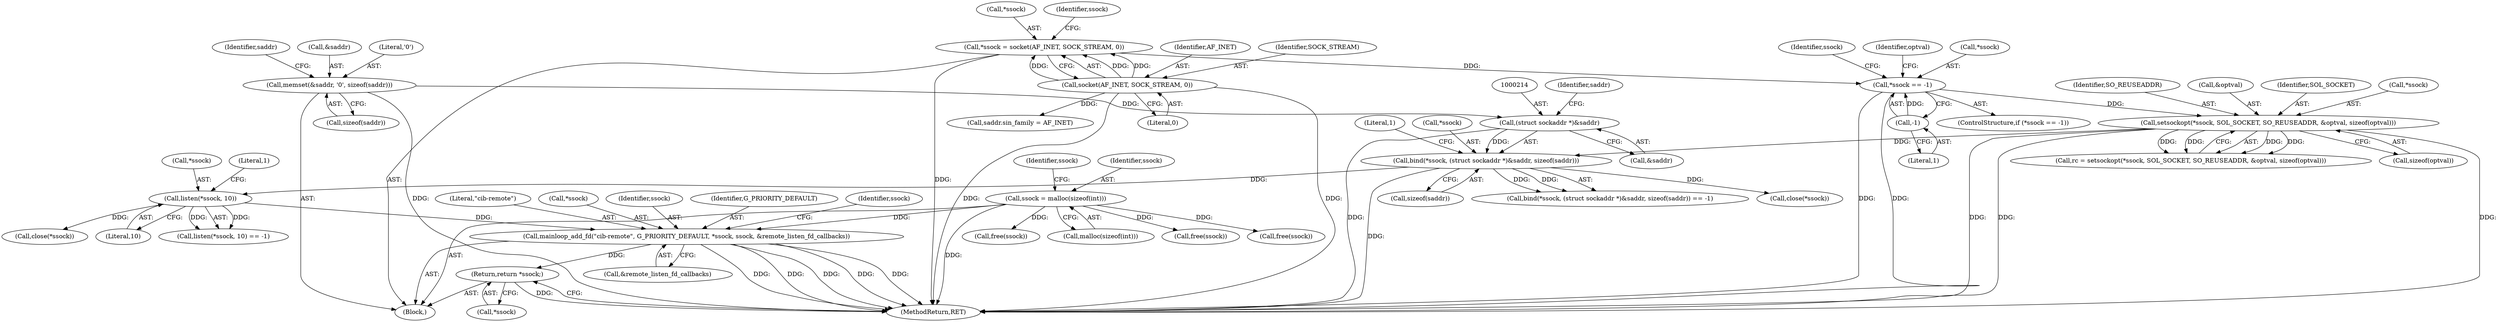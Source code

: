 digraph "0_pacemaker_564f7cc2a51dcd2f28ab12a13394f31be5aa3c93_4@API" {
"1000247" [label="(Call,mainloop_add_fd(\"cib-remote\", G_PRIORITY_DEFAULT, *ssock, ssock, &remote_listen_fd_callbacks))"];
"1000232" [label="(Call,listen(*ssock, 10))"];
"1000210" [label="(Call,bind(*ssock, (struct sockaddr *)&saddr, sizeof(saddr)))"];
"1000167" [label="(Call,setsockopt(*ssock, SOL_SOCKET, SO_REUSEADDR, &optval, sizeof(optval)))"];
"1000151" [label="(Call,*ssock == -1)"];
"1000143" [label="(Call,*ssock = socket(AF_INET, SOCK_STREAM, 0))"];
"1000146" [label="(Call,socket(AF_INET, SOCK_STREAM, 0))"];
"1000154" [label="(Call,-1)"];
"1000213" [label="(Call,(struct sockaddr *)&saddr)"];
"1000184" [label="(Call,memset(&saddr, '\0', sizeof(saddr)))"];
"1000138" [label="(Call,ssock = malloc(sizeof(int)))"];
"1000255" [label="(Return,return *ssock;)"];
"1000187" [label="(Literal,'\0')"];
"1000249" [label="(Identifier,G_PRIORITY_DEFAULT)"];
"1000256" [label="(Call,*ssock)"];
"1000146" [label="(Call,socket(AF_INET, SOCK_STREAM, 0))"];
"1000192" [label="(Identifier,saddr)"];
"1000145" [label="(Identifier,ssock)"];
"1000242" [label="(Call,free(ssock))"];
"1000172" [label="(Call,&optval)"];
"1000185" [label="(Call,&saddr)"];
"1000165" [label="(Call,rc = setsockopt(*ssock, SOL_SOCKET, SO_REUSEADDR, &optval, sizeof(optval)))"];
"1000232" [label="(Call,listen(*ssock, 10))"];
"1000209" [label="(Call,bind(*ssock, (struct sockaddr *)&saddr, sizeof(saddr)) == -1)"];
"1000140" [label="(Call,malloc(sizeof(int)))"];
"1000235" [label="(Literal,10)"];
"1000222" [label="(Call,close(*ssock))"];
"1000257" [label="(Identifier,ssock)"];
"1000233" [label="(Call,*ssock)"];
"1000237" [label="(Literal,1)"];
"1000170" [label="(Identifier,SOL_SOCKET)"];
"1000258" [label="(MethodReturn,RET)"];
"1000150" [label="(ControlStructure,if (*ssock == -1))"];
"1000155" [label="(Literal,1)"];
"1000247" [label="(Call,mainloop_add_fd(\"cib-remote\", G_PRIORITY_DEFAULT, *ssock, ssock, &remote_listen_fd_callbacks))"];
"1000168" [label="(Call,*ssock)"];
"1000248" [label="(Literal,\"cib-remote\")"];
"1000163" [label="(Identifier,optval)"];
"1000250" [label="(Call,*ssock)"];
"1000144" [label="(Call,*ssock)"];
"1000218" [label="(Identifier,saddr)"];
"1000143" [label="(Call,*ssock = socket(AF_INET, SOCK_STREAM, 0))"];
"1000152" [label="(Call,*ssock)"];
"1000147" [label="(Identifier,AF_INET)"];
"1000190" [label="(Call,saddr.sin_family = AF_INET)"];
"1000253" [label="(Call,&remote_listen_fd_callbacks)"];
"1000167" [label="(Call,setsockopt(*ssock, SOL_SOCKET, SO_REUSEADDR, &optval, sizeof(optval)))"];
"1000148" [label="(Identifier,SOCK_STREAM)"];
"1000184" [label="(Call,memset(&saddr, '\0', sizeof(saddr)))"];
"1000138" [label="(Call,ssock = malloc(sizeof(int)))"];
"1000252" [label="(Identifier,ssock)"];
"1000108" [label="(Block,)"];
"1000255" [label="(Return,return *ssock;)"];
"1000174" [label="(Call,sizeof(optval))"];
"1000220" [label="(Literal,1)"];
"1000157" [label="(Call,free(ssock))"];
"1000225" [label="(Call,free(ssock))"];
"1000188" [label="(Call,sizeof(saddr))"];
"1000158" [label="(Identifier,ssock)"];
"1000211" [label="(Call,*ssock)"];
"1000153" [label="(Identifier,ssock)"];
"1000231" [label="(Call,listen(*ssock, 10) == -1)"];
"1000171" [label="(Identifier,SO_REUSEADDR)"];
"1000213" [label="(Call,(struct sockaddr *)&saddr)"];
"1000149" [label="(Literal,0)"];
"1000215" [label="(Call,&saddr)"];
"1000239" [label="(Call,close(*ssock))"];
"1000151" [label="(Call,*ssock == -1)"];
"1000154" [label="(Call,-1)"];
"1000139" [label="(Identifier,ssock)"];
"1000210" [label="(Call,bind(*ssock, (struct sockaddr *)&saddr, sizeof(saddr)))"];
"1000217" [label="(Call,sizeof(saddr))"];
"1000247" -> "1000108"  [label="AST: "];
"1000247" -> "1000253"  [label="CFG: "];
"1000248" -> "1000247"  [label="AST: "];
"1000249" -> "1000247"  [label="AST: "];
"1000250" -> "1000247"  [label="AST: "];
"1000252" -> "1000247"  [label="AST: "];
"1000253" -> "1000247"  [label="AST: "];
"1000257" -> "1000247"  [label="CFG: "];
"1000247" -> "1000258"  [label="DDG: "];
"1000247" -> "1000258"  [label="DDG: "];
"1000247" -> "1000258"  [label="DDG: "];
"1000247" -> "1000258"  [label="DDG: "];
"1000247" -> "1000258"  [label="DDG: "];
"1000232" -> "1000247"  [label="DDG: "];
"1000138" -> "1000247"  [label="DDG: "];
"1000247" -> "1000255"  [label="DDG: "];
"1000232" -> "1000231"  [label="AST: "];
"1000232" -> "1000235"  [label="CFG: "];
"1000233" -> "1000232"  [label="AST: "];
"1000235" -> "1000232"  [label="AST: "];
"1000237" -> "1000232"  [label="CFG: "];
"1000232" -> "1000231"  [label="DDG: "];
"1000232" -> "1000231"  [label="DDG: "];
"1000210" -> "1000232"  [label="DDG: "];
"1000232" -> "1000239"  [label="DDG: "];
"1000210" -> "1000209"  [label="AST: "];
"1000210" -> "1000217"  [label="CFG: "];
"1000211" -> "1000210"  [label="AST: "];
"1000213" -> "1000210"  [label="AST: "];
"1000217" -> "1000210"  [label="AST: "];
"1000220" -> "1000210"  [label="CFG: "];
"1000210" -> "1000258"  [label="DDG: "];
"1000210" -> "1000209"  [label="DDG: "];
"1000210" -> "1000209"  [label="DDG: "];
"1000167" -> "1000210"  [label="DDG: "];
"1000213" -> "1000210"  [label="DDG: "];
"1000210" -> "1000222"  [label="DDG: "];
"1000167" -> "1000165"  [label="AST: "];
"1000167" -> "1000174"  [label="CFG: "];
"1000168" -> "1000167"  [label="AST: "];
"1000170" -> "1000167"  [label="AST: "];
"1000171" -> "1000167"  [label="AST: "];
"1000172" -> "1000167"  [label="AST: "];
"1000174" -> "1000167"  [label="AST: "];
"1000165" -> "1000167"  [label="CFG: "];
"1000167" -> "1000258"  [label="DDG: "];
"1000167" -> "1000258"  [label="DDG: "];
"1000167" -> "1000258"  [label="DDG: "];
"1000167" -> "1000165"  [label="DDG: "];
"1000167" -> "1000165"  [label="DDG: "];
"1000167" -> "1000165"  [label="DDG: "];
"1000167" -> "1000165"  [label="DDG: "];
"1000151" -> "1000167"  [label="DDG: "];
"1000151" -> "1000150"  [label="AST: "];
"1000151" -> "1000154"  [label="CFG: "];
"1000152" -> "1000151"  [label="AST: "];
"1000154" -> "1000151"  [label="AST: "];
"1000158" -> "1000151"  [label="CFG: "];
"1000163" -> "1000151"  [label="CFG: "];
"1000151" -> "1000258"  [label="DDG: "];
"1000151" -> "1000258"  [label="DDG: "];
"1000143" -> "1000151"  [label="DDG: "];
"1000154" -> "1000151"  [label="DDG: "];
"1000143" -> "1000108"  [label="AST: "];
"1000143" -> "1000146"  [label="CFG: "];
"1000144" -> "1000143"  [label="AST: "];
"1000146" -> "1000143"  [label="AST: "];
"1000153" -> "1000143"  [label="CFG: "];
"1000143" -> "1000258"  [label="DDG: "];
"1000146" -> "1000143"  [label="DDG: "];
"1000146" -> "1000143"  [label="DDG: "];
"1000146" -> "1000143"  [label="DDG: "];
"1000146" -> "1000149"  [label="CFG: "];
"1000147" -> "1000146"  [label="AST: "];
"1000148" -> "1000146"  [label="AST: "];
"1000149" -> "1000146"  [label="AST: "];
"1000146" -> "1000258"  [label="DDG: "];
"1000146" -> "1000258"  [label="DDG: "];
"1000146" -> "1000190"  [label="DDG: "];
"1000154" -> "1000155"  [label="CFG: "];
"1000155" -> "1000154"  [label="AST: "];
"1000213" -> "1000215"  [label="CFG: "];
"1000214" -> "1000213"  [label="AST: "];
"1000215" -> "1000213"  [label="AST: "];
"1000218" -> "1000213"  [label="CFG: "];
"1000213" -> "1000258"  [label="DDG: "];
"1000184" -> "1000213"  [label="DDG: "];
"1000184" -> "1000108"  [label="AST: "];
"1000184" -> "1000188"  [label="CFG: "];
"1000185" -> "1000184"  [label="AST: "];
"1000187" -> "1000184"  [label="AST: "];
"1000188" -> "1000184"  [label="AST: "];
"1000192" -> "1000184"  [label="CFG: "];
"1000184" -> "1000258"  [label="DDG: "];
"1000138" -> "1000108"  [label="AST: "];
"1000138" -> "1000140"  [label="CFG: "];
"1000139" -> "1000138"  [label="AST: "];
"1000140" -> "1000138"  [label="AST: "];
"1000145" -> "1000138"  [label="CFG: "];
"1000138" -> "1000258"  [label="DDG: "];
"1000138" -> "1000157"  [label="DDG: "];
"1000138" -> "1000225"  [label="DDG: "];
"1000138" -> "1000242"  [label="DDG: "];
"1000255" -> "1000108"  [label="AST: "];
"1000255" -> "1000256"  [label="CFG: "];
"1000256" -> "1000255"  [label="AST: "];
"1000258" -> "1000255"  [label="CFG: "];
"1000255" -> "1000258"  [label="DDG: "];
}
